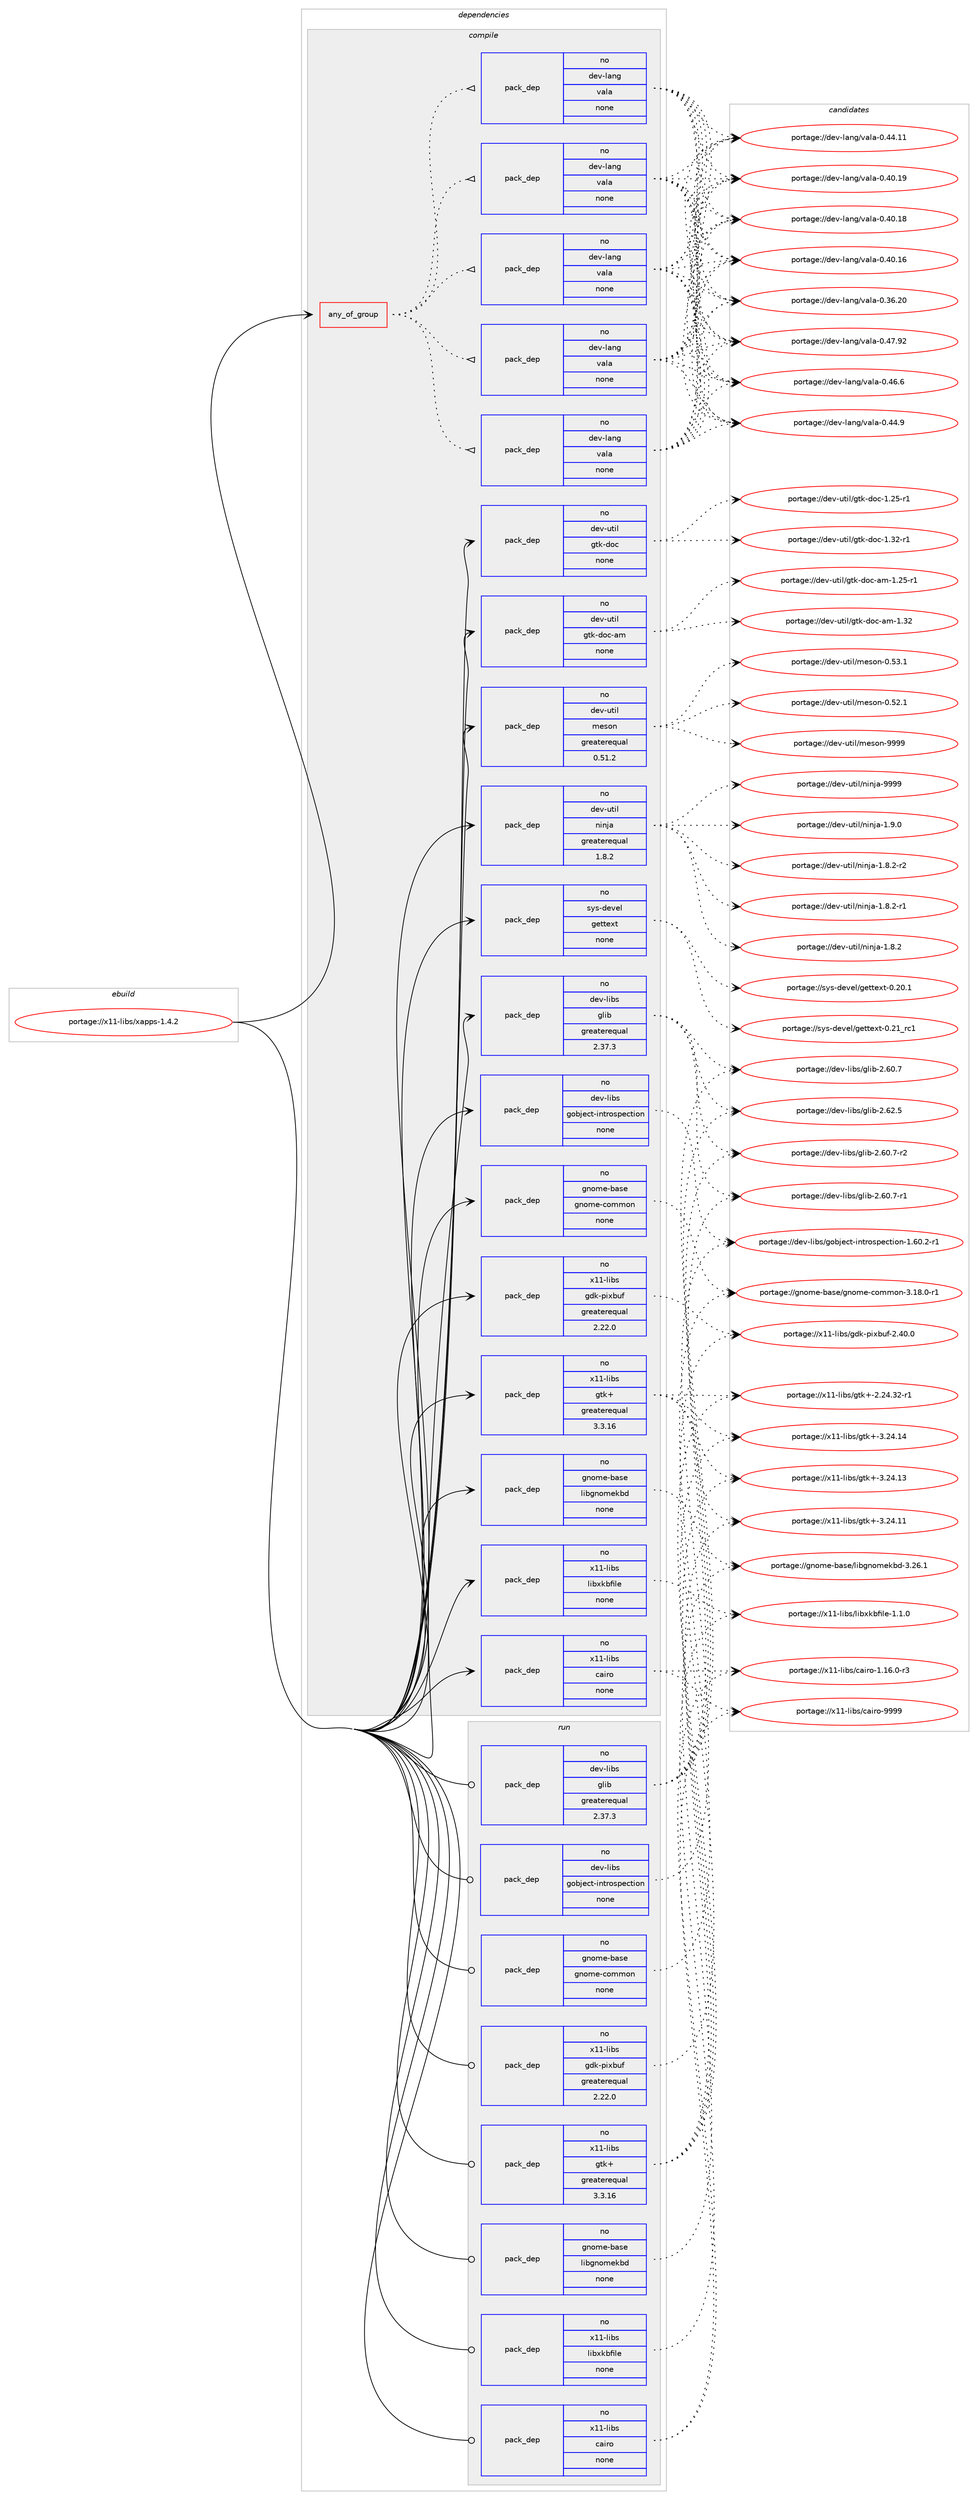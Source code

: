 digraph prolog {

# *************
# Graph options
# *************

newrank=true;
concentrate=true;
compound=true;
graph [rankdir=LR,fontname=Helvetica,fontsize=10,ranksep=1.5];#, ranksep=2.5, nodesep=0.2];
edge  [arrowhead=vee];
node  [fontname=Helvetica,fontsize=10];

# **********
# The ebuild
# **********

subgraph cluster_leftcol {
color=gray;
rank=same;
label=<<i>ebuild</i>>;
id [label="portage://x11-libs/xapps-1.4.2", color=red, width=4, href="../x11-libs/xapps-1.4.2.svg"];
}

# ****************
# The dependencies
# ****************

subgraph cluster_midcol {
color=gray;
label=<<i>dependencies</i>>;
subgraph cluster_compile {
fillcolor="#eeeeee";
style=filled;
label=<<i>compile</i>>;
subgraph any194 {
dependency11653 [label=<<TABLE BORDER="0" CELLBORDER="1" CELLSPACING="0" CELLPADDING="4"><TR><TD CELLPADDING="10">any_of_group</TD></TR></TABLE>>, shape=none, color=red];subgraph pack10016 {
dependency11654 [label=<<TABLE BORDER="0" CELLBORDER="1" CELLSPACING="0" CELLPADDING="4" WIDTH="220"><TR><TD ROWSPAN="6" CELLPADDING="30">pack_dep</TD></TR><TR><TD WIDTH="110">no</TD></TR><TR><TD>dev-lang</TD></TR><TR><TD>vala</TD></TR><TR><TD>none</TD></TR><TR><TD></TD></TR></TABLE>>, shape=none, color=blue];
}
dependency11653:e -> dependency11654:w [weight=20,style="dotted",arrowhead="oinv"];
subgraph pack10017 {
dependency11655 [label=<<TABLE BORDER="0" CELLBORDER="1" CELLSPACING="0" CELLPADDING="4" WIDTH="220"><TR><TD ROWSPAN="6" CELLPADDING="30">pack_dep</TD></TR><TR><TD WIDTH="110">no</TD></TR><TR><TD>dev-lang</TD></TR><TR><TD>vala</TD></TR><TR><TD>none</TD></TR><TR><TD></TD></TR></TABLE>>, shape=none, color=blue];
}
dependency11653:e -> dependency11655:w [weight=20,style="dotted",arrowhead="oinv"];
subgraph pack10018 {
dependency11656 [label=<<TABLE BORDER="0" CELLBORDER="1" CELLSPACING="0" CELLPADDING="4" WIDTH="220"><TR><TD ROWSPAN="6" CELLPADDING="30">pack_dep</TD></TR><TR><TD WIDTH="110">no</TD></TR><TR><TD>dev-lang</TD></TR><TR><TD>vala</TD></TR><TR><TD>none</TD></TR><TR><TD></TD></TR></TABLE>>, shape=none, color=blue];
}
dependency11653:e -> dependency11656:w [weight=20,style="dotted",arrowhead="oinv"];
subgraph pack10019 {
dependency11657 [label=<<TABLE BORDER="0" CELLBORDER="1" CELLSPACING="0" CELLPADDING="4" WIDTH="220"><TR><TD ROWSPAN="6" CELLPADDING="30">pack_dep</TD></TR><TR><TD WIDTH="110">no</TD></TR><TR><TD>dev-lang</TD></TR><TR><TD>vala</TD></TR><TR><TD>none</TD></TR><TR><TD></TD></TR></TABLE>>, shape=none, color=blue];
}
dependency11653:e -> dependency11657:w [weight=20,style="dotted",arrowhead="oinv"];
subgraph pack10020 {
dependency11658 [label=<<TABLE BORDER="0" CELLBORDER="1" CELLSPACING="0" CELLPADDING="4" WIDTH="220"><TR><TD ROWSPAN="6" CELLPADDING="30">pack_dep</TD></TR><TR><TD WIDTH="110">no</TD></TR><TR><TD>dev-lang</TD></TR><TR><TD>vala</TD></TR><TR><TD>none</TD></TR><TR><TD></TD></TR></TABLE>>, shape=none, color=blue];
}
dependency11653:e -> dependency11658:w [weight=20,style="dotted",arrowhead="oinv"];
}
id:e -> dependency11653:w [weight=20,style="solid",arrowhead="vee"];
subgraph pack10021 {
dependency11659 [label=<<TABLE BORDER="0" CELLBORDER="1" CELLSPACING="0" CELLPADDING="4" WIDTH="220"><TR><TD ROWSPAN="6" CELLPADDING="30">pack_dep</TD></TR><TR><TD WIDTH="110">no</TD></TR><TR><TD>dev-libs</TD></TR><TR><TD>glib</TD></TR><TR><TD>greaterequal</TD></TR><TR><TD>2.37.3</TD></TR></TABLE>>, shape=none, color=blue];
}
id:e -> dependency11659:w [weight=20,style="solid",arrowhead="vee"];
subgraph pack10022 {
dependency11660 [label=<<TABLE BORDER="0" CELLBORDER="1" CELLSPACING="0" CELLPADDING="4" WIDTH="220"><TR><TD ROWSPAN="6" CELLPADDING="30">pack_dep</TD></TR><TR><TD WIDTH="110">no</TD></TR><TR><TD>dev-libs</TD></TR><TR><TD>gobject-introspection</TD></TR><TR><TD>none</TD></TR><TR><TD></TD></TR></TABLE>>, shape=none, color=blue];
}
id:e -> dependency11660:w [weight=20,style="solid",arrowhead="vee"];
subgraph pack10023 {
dependency11661 [label=<<TABLE BORDER="0" CELLBORDER="1" CELLSPACING="0" CELLPADDING="4" WIDTH="220"><TR><TD ROWSPAN="6" CELLPADDING="30">pack_dep</TD></TR><TR><TD WIDTH="110">no</TD></TR><TR><TD>dev-util</TD></TR><TR><TD>gtk-doc</TD></TR><TR><TD>none</TD></TR><TR><TD></TD></TR></TABLE>>, shape=none, color=blue];
}
id:e -> dependency11661:w [weight=20,style="solid",arrowhead="vee"];
subgraph pack10024 {
dependency11662 [label=<<TABLE BORDER="0" CELLBORDER="1" CELLSPACING="0" CELLPADDING="4" WIDTH="220"><TR><TD ROWSPAN="6" CELLPADDING="30">pack_dep</TD></TR><TR><TD WIDTH="110">no</TD></TR><TR><TD>dev-util</TD></TR><TR><TD>gtk-doc-am</TD></TR><TR><TD>none</TD></TR><TR><TD></TD></TR></TABLE>>, shape=none, color=blue];
}
id:e -> dependency11662:w [weight=20,style="solid",arrowhead="vee"];
subgraph pack10025 {
dependency11663 [label=<<TABLE BORDER="0" CELLBORDER="1" CELLSPACING="0" CELLPADDING="4" WIDTH="220"><TR><TD ROWSPAN="6" CELLPADDING="30">pack_dep</TD></TR><TR><TD WIDTH="110">no</TD></TR><TR><TD>dev-util</TD></TR><TR><TD>meson</TD></TR><TR><TD>greaterequal</TD></TR><TR><TD>0.51.2</TD></TR></TABLE>>, shape=none, color=blue];
}
id:e -> dependency11663:w [weight=20,style="solid",arrowhead="vee"];
subgraph pack10026 {
dependency11664 [label=<<TABLE BORDER="0" CELLBORDER="1" CELLSPACING="0" CELLPADDING="4" WIDTH="220"><TR><TD ROWSPAN="6" CELLPADDING="30">pack_dep</TD></TR><TR><TD WIDTH="110">no</TD></TR><TR><TD>dev-util</TD></TR><TR><TD>ninja</TD></TR><TR><TD>greaterequal</TD></TR><TR><TD>1.8.2</TD></TR></TABLE>>, shape=none, color=blue];
}
id:e -> dependency11664:w [weight=20,style="solid",arrowhead="vee"];
subgraph pack10027 {
dependency11665 [label=<<TABLE BORDER="0" CELLBORDER="1" CELLSPACING="0" CELLPADDING="4" WIDTH="220"><TR><TD ROWSPAN="6" CELLPADDING="30">pack_dep</TD></TR><TR><TD WIDTH="110">no</TD></TR><TR><TD>gnome-base</TD></TR><TR><TD>gnome-common</TD></TR><TR><TD>none</TD></TR><TR><TD></TD></TR></TABLE>>, shape=none, color=blue];
}
id:e -> dependency11665:w [weight=20,style="solid",arrowhead="vee"];
subgraph pack10028 {
dependency11666 [label=<<TABLE BORDER="0" CELLBORDER="1" CELLSPACING="0" CELLPADDING="4" WIDTH="220"><TR><TD ROWSPAN="6" CELLPADDING="30">pack_dep</TD></TR><TR><TD WIDTH="110">no</TD></TR><TR><TD>gnome-base</TD></TR><TR><TD>libgnomekbd</TD></TR><TR><TD>none</TD></TR><TR><TD></TD></TR></TABLE>>, shape=none, color=blue];
}
id:e -> dependency11666:w [weight=20,style="solid",arrowhead="vee"];
subgraph pack10029 {
dependency11667 [label=<<TABLE BORDER="0" CELLBORDER="1" CELLSPACING="0" CELLPADDING="4" WIDTH="220"><TR><TD ROWSPAN="6" CELLPADDING="30">pack_dep</TD></TR><TR><TD WIDTH="110">no</TD></TR><TR><TD>sys-devel</TD></TR><TR><TD>gettext</TD></TR><TR><TD>none</TD></TR><TR><TD></TD></TR></TABLE>>, shape=none, color=blue];
}
id:e -> dependency11667:w [weight=20,style="solid",arrowhead="vee"];
subgraph pack10030 {
dependency11668 [label=<<TABLE BORDER="0" CELLBORDER="1" CELLSPACING="0" CELLPADDING="4" WIDTH="220"><TR><TD ROWSPAN="6" CELLPADDING="30">pack_dep</TD></TR><TR><TD WIDTH="110">no</TD></TR><TR><TD>x11-libs</TD></TR><TR><TD>cairo</TD></TR><TR><TD>none</TD></TR><TR><TD></TD></TR></TABLE>>, shape=none, color=blue];
}
id:e -> dependency11668:w [weight=20,style="solid",arrowhead="vee"];
subgraph pack10031 {
dependency11669 [label=<<TABLE BORDER="0" CELLBORDER="1" CELLSPACING="0" CELLPADDING="4" WIDTH="220"><TR><TD ROWSPAN="6" CELLPADDING="30">pack_dep</TD></TR><TR><TD WIDTH="110">no</TD></TR><TR><TD>x11-libs</TD></TR><TR><TD>gdk-pixbuf</TD></TR><TR><TD>greaterequal</TD></TR><TR><TD>2.22.0</TD></TR></TABLE>>, shape=none, color=blue];
}
id:e -> dependency11669:w [weight=20,style="solid",arrowhead="vee"];
subgraph pack10032 {
dependency11670 [label=<<TABLE BORDER="0" CELLBORDER="1" CELLSPACING="0" CELLPADDING="4" WIDTH="220"><TR><TD ROWSPAN="6" CELLPADDING="30">pack_dep</TD></TR><TR><TD WIDTH="110">no</TD></TR><TR><TD>x11-libs</TD></TR><TR><TD>gtk+</TD></TR><TR><TD>greaterequal</TD></TR><TR><TD>3.3.16</TD></TR></TABLE>>, shape=none, color=blue];
}
id:e -> dependency11670:w [weight=20,style="solid",arrowhead="vee"];
subgraph pack10033 {
dependency11671 [label=<<TABLE BORDER="0" CELLBORDER="1" CELLSPACING="0" CELLPADDING="4" WIDTH="220"><TR><TD ROWSPAN="6" CELLPADDING="30">pack_dep</TD></TR><TR><TD WIDTH="110">no</TD></TR><TR><TD>x11-libs</TD></TR><TR><TD>libxkbfile</TD></TR><TR><TD>none</TD></TR><TR><TD></TD></TR></TABLE>>, shape=none, color=blue];
}
id:e -> dependency11671:w [weight=20,style="solid",arrowhead="vee"];
}
subgraph cluster_compileandrun {
fillcolor="#eeeeee";
style=filled;
label=<<i>compile and run</i>>;
}
subgraph cluster_run {
fillcolor="#eeeeee";
style=filled;
label=<<i>run</i>>;
subgraph pack10034 {
dependency11672 [label=<<TABLE BORDER="0" CELLBORDER="1" CELLSPACING="0" CELLPADDING="4" WIDTH="220"><TR><TD ROWSPAN="6" CELLPADDING="30">pack_dep</TD></TR><TR><TD WIDTH="110">no</TD></TR><TR><TD>dev-libs</TD></TR><TR><TD>glib</TD></TR><TR><TD>greaterequal</TD></TR><TR><TD>2.37.3</TD></TR></TABLE>>, shape=none, color=blue];
}
id:e -> dependency11672:w [weight=20,style="solid",arrowhead="odot"];
subgraph pack10035 {
dependency11673 [label=<<TABLE BORDER="0" CELLBORDER="1" CELLSPACING="0" CELLPADDING="4" WIDTH="220"><TR><TD ROWSPAN="6" CELLPADDING="30">pack_dep</TD></TR><TR><TD WIDTH="110">no</TD></TR><TR><TD>dev-libs</TD></TR><TR><TD>gobject-introspection</TD></TR><TR><TD>none</TD></TR><TR><TD></TD></TR></TABLE>>, shape=none, color=blue];
}
id:e -> dependency11673:w [weight=20,style="solid",arrowhead="odot"];
subgraph pack10036 {
dependency11674 [label=<<TABLE BORDER="0" CELLBORDER="1" CELLSPACING="0" CELLPADDING="4" WIDTH="220"><TR><TD ROWSPAN="6" CELLPADDING="30">pack_dep</TD></TR><TR><TD WIDTH="110">no</TD></TR><TR><TD>gnome-base</TD></TR><TR><TD>gnome-common</TD></TR><TR><TD>none</TD></TR><TR><TD></TD></TR></TABLE>>, shape=none, color=blue];
}
id:e -> dependency11674:w [weight=20,style="solid",arrowhead="odot"];
subgraph pack10037 {
dependency11675 [label=<<TABLE BORDER="0" CELLBORDER="1" CELLSPACING="0" CELLPADDING="4" WIDTH="220"><TR><TD ROWSPAN="6" CELLPADDING="30">pack_dep</TD></TR><TR><TD WIDTH="110">no</TD></TR><TR><TD>gnome-base</TD></TR><TR><TD>libgnomekbd</TD></TR><TR><TD>none</TD></TR><TR><TD></TD></TR></TABLE>>, shape=none, color=blue];
}
id:e -> dependency11675:w [weight=20,style="solid",arrowhead="odot"];
subgraph pack10038 {
dependency11676 [label=<<TABLE BORDER="0" CELLBORDER="1" CELLSPACING="0" CELLPADDING="4" WIDTH="220"><TR><TD ROWSPAN="6" CELLPADDING="30">pack_dep</TD></TR><TR><TD WIDTH="110">no</TD></TR><TR><TD>x11-libs</TD></TR><TR><TD>cairo</TD></TR><TR><TD>none</TD></TR><TR><TD></TD></TR></TABLE>>, shape=none, color=blue];
}
id:e -> dependency11676:w [weight=20,style="solid",arrowhead="odot"];
subgraph pack10039 {
dependency11677 [label=<<TABLE BORDER="0" CELLBORDER="1" CELLSPACING="0" CELLPADDING="4" WIDTH="220"><TR><TD ROWSPAN="6" CELLPADDING="30">pack_dep</TD></TR><TR><TD WIDTH="110">no</TD></TR><TR><TD>x11-libs</TD></TR><TR><TD>gdk-pixbuf</TD></TR><TR><TD>greaterequal</TD></TR><TR><TD>2.22.0</TD></TR></TABLE>>, shape=none, color=blue];
}
id:e -> dependency11677:w [weight=20,style="solid",arrowhead="odot"];
subgraph pack10040 {
dependency11678 [label=<<TABLE BORDER="0" CELLBORDER="1" CELLSPACING="0" CELLPADDING="4" WIDTH="220"><TR><TD ROWSPAN="6" CELLPADDING="30">pack_dep</TD></TR><TR><TD WIDTH="110">no</TD></TR><TR><TD>x11-libs</TD></TR><TR><TD>gtk+</TD></TR><TR><TD>greaterequal</TD></TR><TR><TD>3.3.16</TD></TR></TABLE>>, shape=none, color=blue];
}
id:e -> dependency11678:w [weight=20,style="solid",arrowhead="odot"];
subgraph pack10041 {
dependency11679 [label=<<TABLE BORDER="0" CELLBORDER="1" CELLSPACING="0" CELLPADDING="4" WIDTH="220"><TR><TD ROWSPAN="6" CELLPADDING="30">pack_dep</TD></TR><TR><TD WIDTH="110">no</TD></TR><TR><TD>x11-libs</TD></TR><TR><TD>libxkbfile</TD></TR><TR><TD>none</TD></TR><TR><TD></TD></TR></TABLE>>, shape=none, color=blue];
}
id:e -> dependency11679:w [weight=20,style="solid",arrowhead="odot"];
}
}

# **************
# The candidates
# **************

subgraph cluster_choices {
rank=same;
color=gray;
label=<<i>candidates</i>>;

subgraph choice10016 {
color=black;
nodesep=1;
choice10010111845108971101034711897108974548465255465750 [label="portage://dev-lang/vala-0.47.92", color=red, width=4,href="../dev-lang/vala-0.47.92.svg"];
choice100101118451089711010347118971089745484652544654 [label="portage://dev-lang/vala-0.46.6", color=red, width=4,href="../dev-lang/vala-0.46.6.svg"];
choice100101118451089711010347118971089745484652524657 [label="portage://dev-lang/vala-0.44.9", color=red, width=4,href="../dev-lang/vala-0.44.9.svg"];
choice10010111845108971101034711897108974548465252464949 [label="portage://dev-lang/vala-0.44.11", color=red, width=4,href="../dev-lang/vala-0.44.11.svg"];
choice10010111845108971101034711897108974548465248464957 [label="portage://dev-lang/vala-0.40.19", color=red, width=4,href="../dev-lang/vala-0.40.19.svg"];
choice10010111845108971101034711897108974548465248464956 [label="portage://dev-lang/vala-0.40.18", color=red, width=4,href="../dev-lang/vala-0.40.18.svg"];
choice10010111845108971101034711897108974548465248464954 [label="portage://dev-lang/vala-0.40.16", color=red, width=4,href="../dev-lang/vala-0.40.16.svg"];
choice10010111845108971101034711897108974548465154465048 [label="portage://dev-lang/vala-0.36.20", color=red, width=4,href="../dev-lang/vala-0.36.20.svg"];
dependency11654:e -> choice10010111845108971101034711897108974548465255465750:w [style=dotted,weight="100"];
dependency11654:e -> choice100101118451089711010347118971089745484652544654:w [style=dotted,weight="100"];
dependency11654:e -> choice100101118451089711010347118971089745484652524657:w [style=dotted,weight="100"];
dependency11654:e -> choice10010111845108971101034711897108974548465252464949:w [style=dotted,weight="100"];
dependency11654:e -> choice10010111845108971101034711897108974548465248464957:w [style=dotted,weight="100"];
dependency11654:e -> choice10010111845108971101034711897108974548465248464956:w [style=dotted,weight="100"];
dependency11654:e -> choice10010111845108971101034711897108974548465248464954:w [style=dotted,weight="100"];
dependency11654:e -> choice10010111845108971101034711897108974548465154465048:w [style=dotted,weight="100"];
}
subgraph choice10017 {
color=black;
nodesep=1;
choice10010111845108971101034711897108974548465255465750 [label="portage://dev-lang/vala-0.47.92", color=red, width=4,href="../dev-lang/vala-0.47.92.svg"];
choice100101118451089711010347118971089745484652544654 [label="portage://dev-lang/vala-0.46.6", color=red, width=4,href="../dev-lang/vala-0.46.6.svg"];
choice100101118451089711010347118971089745484652524657 [label="portage://dev-lang/vala-0.44.9", color=red, width=4,href="../dev-lang/vala-0.44.9.svg"];
choice10010111845108971101034711897108974548465252464949 [label="portage://dev-lang/vala-0.44.11", color=red, width=4,href="../dev-lang/vala-0.44.11.svg"];
choice10010111845108971101034711897108974548465248464957 [label="portage://dev-lang/vala-0.40.19", color=red, width=4,href="../dev-lang/vala-0.40.19.svg"];
choice10010111845108971101034711897108974548465248464956 [label="portage://dev-lang/vala-0.40.18", color=red, width=4,href="../dev-lang/vala-0.40.18.svg"];
choice10010111845108971101034711897108974548465248464954 [label="portage://dev-lang/vala-0.40.16", color=red, width=4,href="../dev-lang/vala-0.40.16.svg"];
choice10010111845108971101034711897108974548465154465048 [label="portage://dev-lang/vala-0.36.20", color=red, width=4,href="../dev-lang/vala-0.36.20.svg"];
dependency11655:e -> choice10010111845108971101034711897108974548465255465750:w [style=dotted,weight="100"];
dependency11655:e -> choice100101118451089711010347118971089745484652544654:w [style=dotted,weight="100"];
dependency11655:e -> choice100101118451089711010347118971089745484652524657:w [style=dotted,weight="100"];
dependency11655:e -> choice10010111845108971101034711897108974548465252464949:w [style=dotted,weight="100"];
dependency11655:e -> choice10010111845108971101034711897108974548465248464957:w [style=dotted,weight="100"];
dependency11655:e -> choice10010111845108971101034711897108974548465248464956:w [style=dotted,weight="100"];
dependency11655:e -> choice10010111845108971101034711897108974548465248464954:w [style=dotted,weight="100"];
dependency11655:e -> choice10010111845108971101034711897108974548465154465048:w [style=dotted,weight="100"];
}
subgraph choice10018 {
color=black;
nodesep=1;
choice10010111845108971101034711897108974548465255465750 [label="portage://dev-lang/vala-0.47.92", color=red, width=4,href="../dev-lang/vala-0.47.92.svg"];
choice100101118451089711010347118971089745484652544654 [label="portage://dev-lang/vala-0.46.6", color=red, width=4,href="../dev-lang/vala-0.46.6.svg"];
choice100101118451089711010347118971089745484652524657 [label="portage://dev-lang/vala-0.44.9", color=red, width=4,href="../dev-lang/vala-0.44.9.svg"];
choice10010111845108971101034711897108974548465252464949 [label="portage://dev-lang/vala-0.44.11", color=red, width=4,href="../dev-lang/vala-0.44.11.svg"];
choice10010111845108971101034711897108974548465248464957 [label="portage://dev-lang/vala-0.40.19", color=red, width=4,href="../dev-lang/vala-0.40.19.svg"];
choice10010111845108971101034711897108974548465248464956 [label="portage://dev-lang/vala-0.40.18", color=red, width=4,href="../dev-lang/vala-0.40.18.svg"];
choice10010111845108971101034711897108974548465248464954 [label="portage://dev-lang/vala-0.40.16", color=red, width=4,href="../dev-lang/vala-0.40.16.svg"];
choice10010111845108971101034711897108974548465154465048 [label="portage://dev-lang/vala-0.36.20", color=red, width=4,href="../dev-lang/vala-0.36.20.svg"];
dependency11656:e -> choice10010111845108971101034711897108974548465255465750:w [style=dotted,weight="100"];
dependency11656:e -> choice100101118451089711010347118971089745484652544654:w [style=dotted,weight="100"];
dependency11656:e -> choice100101118451089711010347118971089745484652524657:w [style=dotted,weight="100"];
dependency11656:e -> choice10010111845108971101034711897108974548465252464949:w [style=dotted,weight="100"];
dependency11656:e -> choice10010111845108971101034711897108974548465248464957:w [style=dotted,weight="100"];
dependency11656:e -> choice10010111845108971101034711897108974548465248464956:w [style=dotted,weight="100"];
dependency11656:e -> choice10010111845108971101034711897108974548465248464954:w [style=dotted,weight="100"];
dependency11656:e -> choice10010111845108971101034711897108974548465154465048:w [style=dotted,weight="100"];
}
subgraph choice10019 {
color=black;
nodesep=1;
choice10010111845108971101034711897108974548465255465750 [label="portage://dev-lang/vala-0.47.92", color=red, width=4,href="../dev-lang/vala-0.47.92.svg"];
choice100101118451089711010347118971089745484652544654 [label="portage://dev-lang/vala-0.46.6", color=red, width=4,href="../dev-lang/vala-0.46.6.svg"];
choice100101118451089711010347118971089745484652524657 [label="portage://dev-lang/vala-0.44.9", color=red, width=4,href="../dev-lang/vala-0.44.9.svg"];
choice10010111845108971101034711897108974548465252464949 [label="portage://dev-lang/vala-0.44.11", color=red, width=4,href="../dev-lang/vala-0.44.11.svg"];
choice10010111845108971101034711897108974548465248464957 [label="portage://dev-lang/vala-0.40.19", color=red, width=4,href="../dev-lang/vala-0.40.19.svg"];
choice10010111845108971101034711897108974548465248464956 [label="portage://dev-lang/vala-0.40.18", color=red, width=4,href="../dev-lang/vala-0.40.18.svg"];
choice10010111845108971101034711897108974548465248464954 [label="portage://dev-lang/vala-0.40.16", color=red, width=4,href="../dev-lang/vala-0.40.16.svg"];
choice10010111845108971101034711897108974548465154465048 [label="portage://dev-lang/vala-0.36.20", color=red, width=4,href="../dev-lang/vala-0.36.20.svg"];
dependency11657:e -> choice10010111845108971101034711897108974548465255465750:w [style=dotted,weight="100"];
dependency11657:e -> choice100101118451089711010347118971089745484652544654:w [style=dotted,weight="100"];
dependency11657:e -> choice100101118451089711010347118971089745484652524657:w [style=dotted,weight="100"];
dependency11657:e -> choice10010111845108971101034711897108974548465252464949:w [style=dotted,weight="100"];
dependency11657:e -> choice10010111845108971101034711897108974548465248464957:w [style=dotted,weight="100"];
dependency11657:e -> choice10010111845108971101034711897108974548465248464956:w [style=dotted,weight="100"];
dependency11657:e -> choice10010111845108971101034711897108974548465248464954:w [style=dotted,weight="100"];
dependency11657:e -> choice10010111845108971101034711897108974548465154465048:w [style=dotted,weight="100"];
}
subgraph choice10020 {
color=black;
nodesep=1;
choice10010111845108971101034711897108974548465255465750 [label="portage://dev-lang/vala-0.47.92", color=red, width=4,href="../dev-lang/vala-0.47.92.svg"];
choice100101118451089711010347118971089745484652544654 [label="portage://dev-lang/vala-0.46.6", color=red, width=4,href="../dev-lang/vala-0.46.6.svg"];
choice100101118451089711010347118971089745484652524657 [label="portage://dev-lang/vala-0.44.9", color=red, width=4,href="../dev-lang/vala-0.44.9.svg"];
choice10010111845108971101034711897108974548465252464949 [label="portage://dev-lang/vala-0.44.11", color=red, width=4,href="../dev-lang/vala-0.44.11.svg"];
choice10010111845108971101034711897108974548465248464957 [label="portage://dev-lang/vala-0.40.19", color=red, width=4,href="../dev-lang/vala-0.40.19.svg"];
choice10010111845108971101034711897108974548465248464956 [label="portage://dev-lang/vala-0.40.18", color=red, width=4,href="../dev-lang/vala-0.40.18.svg"];
choice10010111845108971101034711897108974548465248464954 [label="portage://dev-lang/vala-0.40.16", color=red, width=4,href="../dev-lang/vala-0.40.16.svg"];
choice10010111845108971101034711897108974548465154465048 [label="portage://dev-lang/vala-0.36.20", color=red, width=4,href="../dev-lang/vala-0.36.20.svg"];
dependency11658:e -> choice10010111845108971101034711897108974548465255465750:w [style=dotted,weight="100"];
dependency11658:e -> choice100101118451089711010347118971089745484652544654:w [style=dotted,weight="100"];
dependency11658:e -> choice100101118451089711010347118971089745484652524657:w [style=dotted,weight="100"];
dependency11658:e -> choice10010111845108971101034711897108974548465252464949:w [style=dotted,weight="100"];
dependency11658:e -> choice10010111845108971101034711897108974548465248464957:w [style=dotted,weight="100"];
dependency11658:e -> choice10010111845108971101034711897108974548465248464956:w [style=dotted,weight="100"];
dependency11658:e -> choice10010111845108971101034711897108974548465248464954:w [style=dotted,weight="100"];
dependency11658:e -> choice10010111845108971101034711897108974548465154465048:w [style=dotted,weight="100"];
}
subgraph choice10021 {
color=black;
nodesep=1;
choice1001011184510810598115471031081059845504654504653 [label="portage://dev-libs/glib-2.62.5", color=red, width=4,href="../dev-libs/glib-2.62.5.svg"];
choice10010111845108105981154710310810598455046544846554511450 [label="portage://dev-libs/glib-2.60.7-r2", color=red, width=4,href="../dev-libs/glib-2.60.7-r2.svg"];
choice10010111845108105981154710310810598455046544846554511449 [label="portage://dev-libs/glib-2.60.7-r1", color=red, width=4,href="../dev-libs/glib-2.60.7-r1.svg"];
choice1001011184510810598115471031081059845504654484655 [label="portage://dev-libs/glib-2.60.7", color=red, width=4,href="../dev-libs/glib-2.60.7.svg"];
dependency11659:e -> choice1001011184510810598115471031081059845504654504653:w [style=dotted,weight="100"];
dependency11659:e -> choice10010111845108105981154710310810598455046544846554511450:w [style=dotted,weight="100"];
dependency11659:e -> choice10010111845108105981154710310810598455046544846554511449:w [style=dotted,weight="100"];
dependency11659:e -> choice1001011184510810598115471031081059845504654484655:w [style=dotted,weight="100"];
}
subgraph choice10022 {
color=black;
nodesep=1;
choice10010111845108105981154710311198106101991164510511011611411111511210199116105111110454946544846504511449 [label="portage://dev-libs/gobject-introspection-1.60.2-r1", color=red, width=4,href="../dev-libs/gobject-introspection-1.60.2-r1.svg"];
dependency11660:e -> choice10010111845108105981154710311198106101991164510511011611411111511210199116105111110454946544846504511449:w [style=dotted,weight="100"];
}
subgraph choice10023 {
color=black;
nodesep=1;
choice1001011184511711610510847103116107451001119945494651504511449 [label="portage://dev-util/gtk-doc-1.32-r1", color=red, width=4,href="../dev-util/gtk-doc-1.32-r1.svg"];
choice1001011184511711610510847103116107451001119945494650534511449 [label="portage://dev-util/gtk-doc-1.25-r1", color=red, width=4,href="../dev-util/gtk-doc-1.25-r1.svg"];
dependency11661:e -> choice1001011184511711610510847103116107451001119945494651504511449:w [style=dotted,weight="100"];
dependency11661:e -> choice1001011184511711610510847103116107451001119945494650534511449:w [style=dotted,weight="100"];
}
subgraph choice10024 {
color=black;
nodesep=1;
choice1001011184511711610510847103116107451001119945971094549465150 [label="portage://dev-util/gtk-doc-am-1.32", color=red, width=4,href="../dev-util/gtk-doc-am-1.32.svg"];
choice10010111845117116105108471031161074510011199459710945494650534511449 [label="portage://dev-util/gtk-doc-am-1.25-r1", color=red, width=4,href="../dev-util/gtk-doc-am-1.25-r1.svg"];
dependency11662:e -> choice1001011184511711610510847103116107451001119945971094549465150:w [style=dotted,weight="100"];
dependency11662:e -> choice10010111845117116105108471031161074510011199459710945494650534511449:w [style=dotted,weight="100"];
}
subgraph choice10025 {
color=black;
nodesep=1;
choice10010111845117116105108471091011151111104557575757 [label="portage://dev-util/meson-9999", color=red, width=4,href="../dev-util/meson-9999.svg"];
choice100101118451171161051084710910111511111045484653514649 [label="portage://dev-util/meson-0.53.1", color=red, width=4,href="../dev-util/meson-0.53.1.svg"];
choice100101118451171161051084710910111511111045484653504649 [label="portage://dev-util/meson-0.52.1", color=red, width=4,href="../dev-util/meson-0.52.1.svg"];
dependency11663:e -> choice10010111845117116105108471091011151111104557575757:w [style=dotted,weight="100"];
dependency11663:e -> choice100101118451171161051084710910111511111045484653514649:w [style=dotted,weight="100"];
dependency11663:e -> choice100101118451171161051084710910111511111045484653504649:w [style=dotted,weight="100"];
}
subgraph choice10026 {
color=black;
nodesep=1;
choice1001011184511711610510847110105110106974557575757 [label="portage://dev-util/ninja-9999", color=red, width=4,href="../dev-util/ninja-9999.svg"];
choice100101118451171161051084711010511010697454946574648 [label="portage://dev-util/ninja-1.9.0", color=red, width=4,href="../dev-util/ninja-1.9.0.svg"];
choice1001011184511711610510847110105110106974549465646504511450 [label="portage://dev-util/ninja-1.8.2-r2", color=red, width=4,href="../dev-util/ninja-1.8.2-r2.svg"];
choice1001011184511711610510847110105110106974549465646504511449 [label="portage://dev-util/ninja-1.8.2-r1", color=red, width=4,href="../dev-util/ninja-1.8.2-r1.svg"];
choice100101118451171161051084711010511010697454946564650 [label="portage://dev-util/ninja-1.8.2", color=red, width=4,href="../dev-util/ninja-1.8.2.svg"];
dependency11664:e -> choice1001011184511711610510847110105110106974557575757:w [style=dotted,weight="100"];
dependency11664:e -> choice100101118451171161051084711010511010697454946574648:w [style=dotted,weight="100"];
dependency11664:e -> choice1001011184511711610510847110105110106974549465646504511450:w [style=dotted,weight="100"];
dependency11664:e -> choice1001011184511711610510847110105110106974549465646504511449:w [style=dotted,weight="100"];
dependency11664:e -> choice100101118451171161051084711010511010697454946564650:w [style=dotted,weight="100"];
}
subgraph choice10027 {
color=black;
nodesep=1;
choice103110111109101459897115101471031101111091014599111109109111110455146495646484511449 [label="portage://gnome-base/gnome-common-3.18.0-r1", color=red, width=4,href="../gnome-base/gnome-common-3.18.0-r1.svg"];
dependency11665:e -> choice103110111109101459897115101471031101111091014599111109109111110455146495646484511449:w [style=dotted,weight="100"];
}
subgraph choice10028 {
color=black;
nodesep=1;
choice10311011110910145989711510147108105981031101111091011079810045514650544649 [label="portage://gnome-base/libgnomekbd-3.26.1", color=red, width=4,href="../gnome-base/libgnomekbd-3.26.1.svg"];
dependency11666:e -> choice10311011110910145989711510147108105981031101111091011079810045514650544649:w [style=dotted,weight="100"];
}
subgraph choice10029 {
color=black;
nodesep=1;
choice11512111545100101118101108471031011161161011201164548465049951149949 [label="portage://sys-devel/gettext-0.21_rc1", color=red, width=4,href="../sys-devel/gettext-0.21_rc1.svg"];
choice115121115451001011181011084710310111611610112011645484650484649 [label="portage://sys-devel/gettext-0.20.1", color=red, width=4,href="../sys-devel/gettext-0.20.1.svg"];
dependency11667:e -> choice11512111545100101118101108471031011161161011201164548465049951149949:w [style=dotted,weight="100"];
dependency11667:e -> choice115121115451001011181011084710310111611610112011645484650484649:w [style=dotted,weight="100"];
}
subgraph choice10030 {
color=black;
nodesep=1;
choice120494945108105981154799971051141114557575757 [label="portage://x11-libs/cairo-9999", color=red, width=4,href="../x11-libs/cairo-9999.svg"];
choice12049494510810598115479997105114111454946495446484511451 [label="portage://x11-libs/cairo-1.16.0-r3", color=red, width=4,href="../x11-libs/cairo-1.16.0-r3.svg"];
dependency11668:e -> choice120494945108105981154799971051141114557575757:w [style=dotted,weight="100"];
dependency11668:e -> choice12049494510810598115479997105114111454946495446484511451:w [style=dotted,weight="100"];
}
subgraph choice10031 {
color=black;
nodesep=1;
choice1204949451081059811547103100107451121051209811710245504652484648 [label="portage://x11-libs/gdk-pixbuf-2.40.0", color=red, width=4,href="../x11-libs/gdk-pixbuf-2.40.0.svg"];
dependency11669:e -> choice1204949451081059811547103100107451121051209811710245504652484648:w [style=dotted,weight="100"];
}
subgraph choice10032 {
color=black;
nodesep=1;
choice1204949451081059811547103116107434551465052464952 [label="portage://x11-libs/gtk+-3.24.14", color=red, width=4,href="../x11-libs/gtk+-3.24.14.svg"];
choice1204949451081059811547103116107434551465052464951 [label="portage://x11-libs/gtk+-3.24.13", color=red, width=4,href="../x11-libs/gtk+-3.24.13.svg"];
choice1204949451081059811547103116107434551465052464949 [label="portage://x11-libs/gtk+-3.24.11", color=red, width=4,href="../x11-libs/gtk+-3.24.11.svg"];
choice12049494510810598115471031161074345504650524651504511449 [label="portage://x11-libs/gtk+-2.24.32-r1", color=red, width=4,href="../x11-libs/gtk+-2.24.32-r1.svg"];
dependency11670:e -> choice1204949451081059811547103116107434551465052464952:w [style=dotted,weight="100"];
dependency11670:e -> choice1204949451081059811547103116107434551465052464951:w [style=dotted,weight="100"];
dependency11670:e -> choice1204949451081059811547103116107434551465052464949:w [style=dotted,weight="100"];
dependency11670:e -> choice12049494510810598115471031161074345504650524651504511449:w [style=dotted,weight="100"];
}
subgraph choice10033 {
color=black;
nodesep=1;
choice12049494510810598115471081059812010798102105108101454946494648 [label="portage://x11-libs/libxkbfile-1.1.0", color=red, width=4,href="../x11-libs/libxkbfile-1.1.0.svg"];
dependency11671:e -> choice12049494510810598115471081059812010798102105108101454946494648:w [style=dotted,weight="100"];
}
subgraph choice10034 {
color=black;
nodesep=1;
choice1001011184510810598115471031081059845504654504653 [label="portage://dev-libs/glib-2.62.5", color=red, width=4,href="../dev-libs/glib-2.62.5.svg"];
choice10010111845108105981154710310810598455046544846554511450 [label="portage://dev-libs/glib-2.60.7-r2", color=red, width=4,href="../dev-libs/glib-2.60.7-r2.svg"];
choice10010111845108105981154710310810598455046544846554511449 [label="portage://dev-libs/glib-2.60.7-r1", color=red, width=4,href="../dev-libs/glib-2.60.7-r1.svg"];
choice1001011184510810598115471031081059845504654484655 [label="portage://dev-libs/glib-2.60.7", color=red, width=4,href="../dev-libs/glib-2.60.7.svg"];
dependency11672:e -> choice1001011184510810598115471031081059845504654504653:w [style=dotted,weight="100"];
dependency11672:e -> choice10010111845108105981154710310810598455046544846554511450:w [style=dotted,weight="100"];
dependency11672:e -> choice10010111845108105981154710310810598455046544846554511449:w [style=dotted,weight="100"];
dependency11672:e -> choice1001011184510810598115471031081059845504654484655:w [style=dotted,weight="100"];
}
subgraph choice10035 {
color=black;
nodesep=1;
choice10010111845108105981154710311198106101991164510511011611411111511210199116105111110454946544846504511449 [label="portage://dev-libs/gobject-introspection-1.60.2-r1", color=red, width=4,href="../dev-libs/gobject-introspection-1.60.2-r1.svg"];
dependency11673:e -> choice10010111845108105981154710311198106101991164510511011611411111511210199116105111110454946544846504511449:w [style=dotted,weight="100"];
}
subgraph choice10036 {
color=black;
nodesep=1;
choice103110111109101459897115101471031101111091014599111109109111110455146495646484511449 [label="portage://gnome-base/gnome-common-3.18.0-r1", color=red, width=4,href="../gnome-base/gnome-common-3.18.0-r1.svg"];
dependency11674:e -> choice103110111109101459897115101471031101111091014599111109109111110455146495646484511449:w [style=dotted,weight="100"];
}
subgraph choice10037 {
color=black;
nodesep=1;
choice10311011110910145989711510147108105981031101111091011079810045514650544649 [label="portage://gnome-base/libgnomekbd-3.26.1", color=red, width=4,href="../gnome-base/libgnomekbd-3.26.1.svg"];
dependency11675:e -> choice10311011110910145989711510147108105981031101111091011079810045514650544649:w [style=dotted,weight="100"];
}
subgraph choice10038 {
color=black;
nodesep=1;
choice120494945108105981154799971051141114557575757 [label="portage://x11-libs/cairo-9999", color=red, width=4,href="../x11-libs/cairo-9999.svg"];
choice12049494510810598115479997105114111454946495446484511451 [label="portage://x11-libs/cairo-1.16.0-r3", color=red, width=4,href="../x11-libs/cairo-1.16.0-r3.svg"];
dependency11676:e -> choice120494945108105981154799971051141114557575757:w [style=dotted,weight="100"];
dependency11676:e -> choice12049494510810598115479997105114111454946495446484511451:w [style=dotted,weight="100"];
}
subgraph choice10039 {
color=black;
nodesep=1;
choice1204949451081059811547103100107451121051209811710245504652484648 [label="portage://x11-libs/gdk-pixbuf-2.40.0", color=red, width=4,href="../x11-libs/gdk-pixbuf-2.40.0.svg"];
dependency11677:e -> choice1204949451081059811547103100107451121051209811710245504652484648:w [style=dotted,weight="100"];
}
subgraph choice10040 {
color=black;
nodesep=1;
choice1204949451081059811547103116107434551465052464952 [label="portage://x11-libs/gtk+-3.24.14", color=red, width=4,href="../x11-libs/gtk+-3.24.14.svg"];
choice1204949451081059811547103116107434551465052464951 [label="portage://x11-libs/gtk+-3.24.13", color=red, width=4,href="../x11-libs/gtk+-3.24.13.svg"];
choice1204949451081059811547103116107434551465052464949 [label="portage://x11-libs/gtk+-3.24.11", color=red, width=4,href="../x11-libs/gtk+-3.24.11.svg"];
choice12049494510810598115471031161074345504650524651504511449 [label="portage://x11-libs/gtk+-2.24.32-r1", color=red, width=4,href="../x11-libs/gtk+-2.24.32-r1.svg"];
dependency11678:e -> choice1204949451081059811547103116107434551465052464952:w [style=dotted,weight="100"];
dependency11678:e -> choice1204949451081059811547103116107434551465052464951:w [style=dotted,weight="100"];
dependency11678:e -> choice1204949451081059811547103116107434551465052464949:w [style=dotted,weight="100"];
dependency11678:e -> choice12049494510810598115471031161074345504650524651504511449:w [style=dotted,weight="100"];
}
subgraph choice10041 {
color=black;
nodesep=1;
choice12049494510810598115471081059812010798102105108101454946494648 [label="portage://x11-libs/libxkbfile-1.1.0", color=red, width=4,href="../x11-libs/libxkbfile-1.1.0.svg"];
dependency11679:e -> choice12049494510810598115471081059812010798102105108101454946494648:w [style=dotted,weight="100"];
}
}

}
